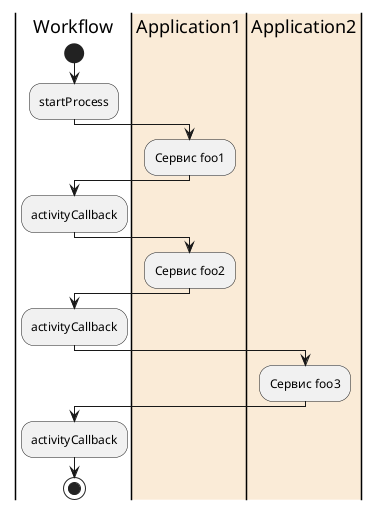 @startuml
|Workflow|
start
:startProcess;
|#AntiqueWhite|Application1|
:Сервис foo1;
|Workflow|
:activityCallback;
|Application1|
:Сервис foo2;
|Workflow|
:activityCallback;
|#AntiqueWhite|Application2|
:Сервис foo3;
|Workflow|
:activityCallback;
stop
@enduml
